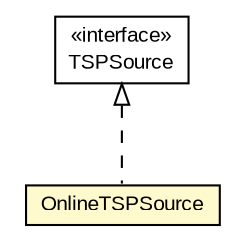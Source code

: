 #!/usr/local/bin/dot
#
# Class diagram 
# Generated by UMLGraph version R5_6-24-gf6e263 (http://www.umlgraph.org/)
#

digraph G {
	edge [fontname="arial",fontsize=10,labelfontname="arial",labelfontsize=10];
	node [fontname="arial",fontsize=10,shape=plaintext];
	nodesep=0.25;
	ranksep=0.5;
	// eu.europa.esig.dss.x509.tsp.TSPSource
	c465131 [label=<<table title="eu.europa.esig.dss.x509.tsp.TSPSource" border="0" cellborder="1" cellspacing="0" cellpadding="2" port="p" href="../../x509/tsp/TSPSource.html">
		<tr><td><table border="0" cellspacing="0" cellpadding="1">
<tr><td align="center" balign="center"> &#171;interface&#187; </td></tr>
<tr><td align="center" balign="center"> TSPSource </td></tr>
		</table></td></tr>
		</table>>, URL="../../x509/tsp/TSPSource.html", fontname="arial", fontcolor="black", fontsize=10.0];
	// eu.europa.esig.dss.client.tsp.OnlineTSPSource
	c465530 [label=<<table title="eu.europa.esig.dss.client.tsp.OnlineTSPSource" border="0" cellborder="1" cellspacing="0" cellpadding="2" port="p" bgcolor="lemonChiffon" href="./OnlineTSPSource.html">
		<tr><td><table border="0" cellspacing="0" cellpadding="1">
<tr><td align="center" balign="center"> OnlineTSPSource </td></tr>
		</table></td></tr>
		</table>>, URL="./OnlineTSPSource.html", fontname="arial", fontcolor="black", fontsize=10.0];
	//eu.europa.esig.dss.client.tsp.OnlineTSPSource implements eu.europa.esig.dss.x509.tsp.TSPSource
	c465131:p -> c465530:p [dir=back,arrowtail=empty,style=dashed];
}

